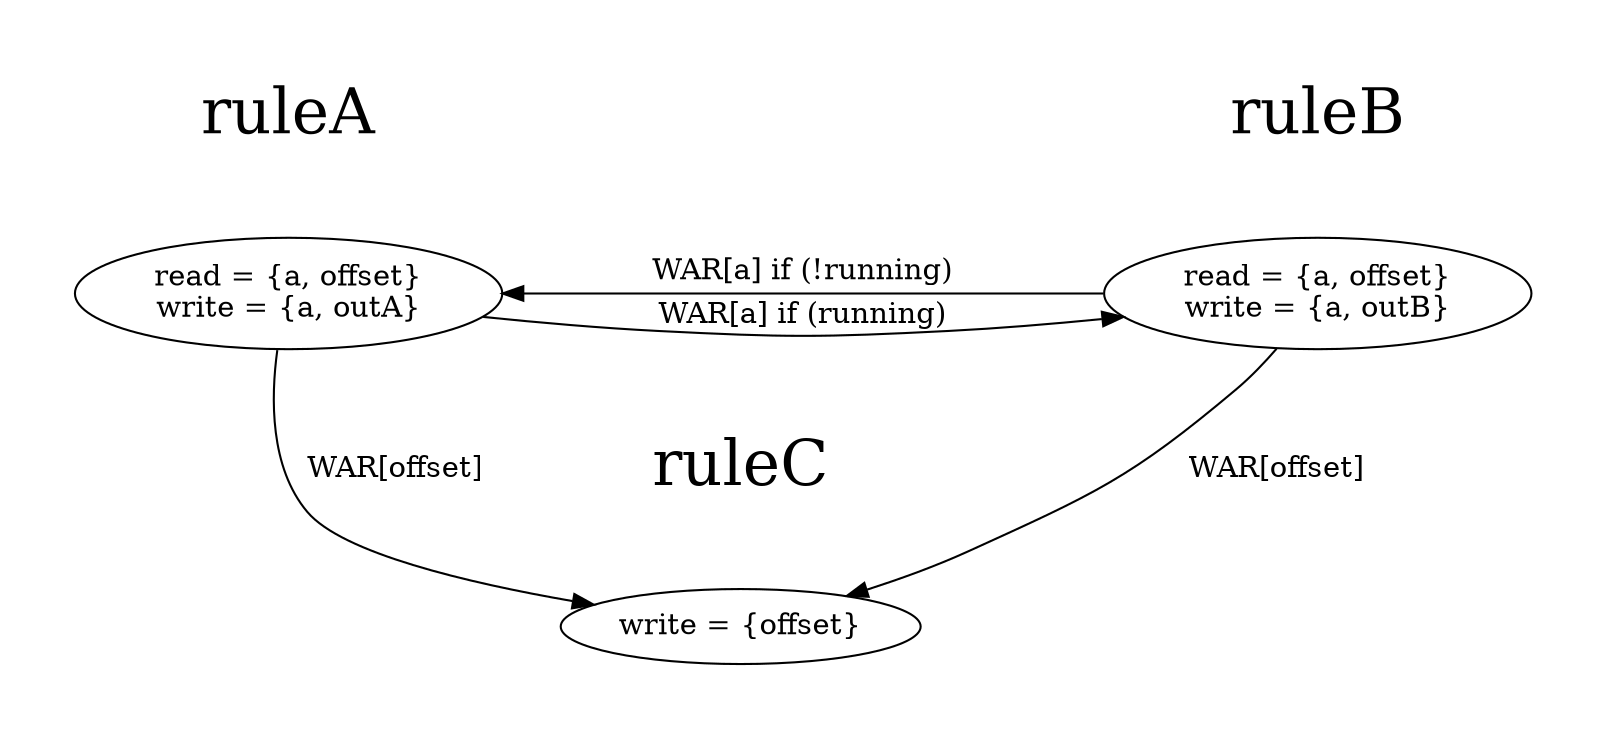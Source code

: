 digraph figorderschedule
{
  size = "600,600";
  nodesep = "2";
  pad = "0.5";
  { rank=same;
  ruleNameA [fontsize=30, shape=plaintext, label="ruleA"];
  ruleNameB [fontsize=30, shape=plaintext, label="ruleB"];
  }
  { rank=same;
  ruleB [label="read = {a, offset}\nwrite = {a, outB}"];
  ruleA [label="read = {a, offset}\nwrite = {a, outA}"];
  }
  ruleNameC [fontsize=30, shape=plaintext, label="ruleC"];
  ruleC [label="write = {offset}"];

  ruleA -> ruleB [label="WAR[a] if (running)"];
  ruleB -> ruleA [label="WAR[a] if (!running)"];
  ruleA -> ruleC [label="WAR[offset]"];
  ruleC -> ruleB [dir="back", label="WAR[offset]"];
  ruleNameA -> ruleA [style = invis];
  ruleNameB -> ruleB [style = invis];
  ruleA -> ruleNameC [style = invis];
  ruleNameC -> ruleB [dir=back, style=invis];
  ruleNameC -> ruleC [style = invis];
}

